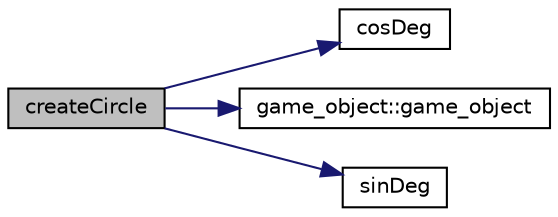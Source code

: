 digraph "createCircle"
{
  edge [fontname="Helvetica",fontsize="10",labelfontname="Helvetica",labelfontsize="10"];
  node [fontname="Helvetica",fontsize="10",shape=record];
  rankdir="LR";
  Node0 [label="createCircle",height=0.2,width=0.4,color="black", fillcolor="grey75", style="filled", fontcolor="black"];
  Node0 -> Node1 [color="midnightblue",fontsize="10",style="solid",fontname="Helvetica"];
  Node1 [label="cosDeg",height=0.2,width=0.4,color="black", fillcolor="white", style="filled",URL="$math_8cpp.html#ab835f10bb71611820a841ac59bb70cbc",tooltip="This function calculates a cosine with an angle in degrees. "];
  Node0 -> Node2 [color="midnightblue",fontsize="10",style="solid",fontname="Helvetica"];
  Node2 [label="game_object::game_object",height=0.2,width=0.4,color="black", fillcolor="white", style="filled",URL="$classgame__object.html#a58895a96a0691163676878a26f8dfd8e",tooltip="Construct a new game object object. "];
  Node0 -> Node3 [color="midnightblue",fontsize="10",style="solid",fontname="Helvetica"];
  Node3 [label="sinDeg",height=0.2,width=0.4,color="black", fillcolor="white", style="filled",URL="$math_8cpp.html#ad13ed0f481aee3f3057a8b86fe05c8e6",tooltip="This function calculates a sine with an angle in degrees. "];
}
